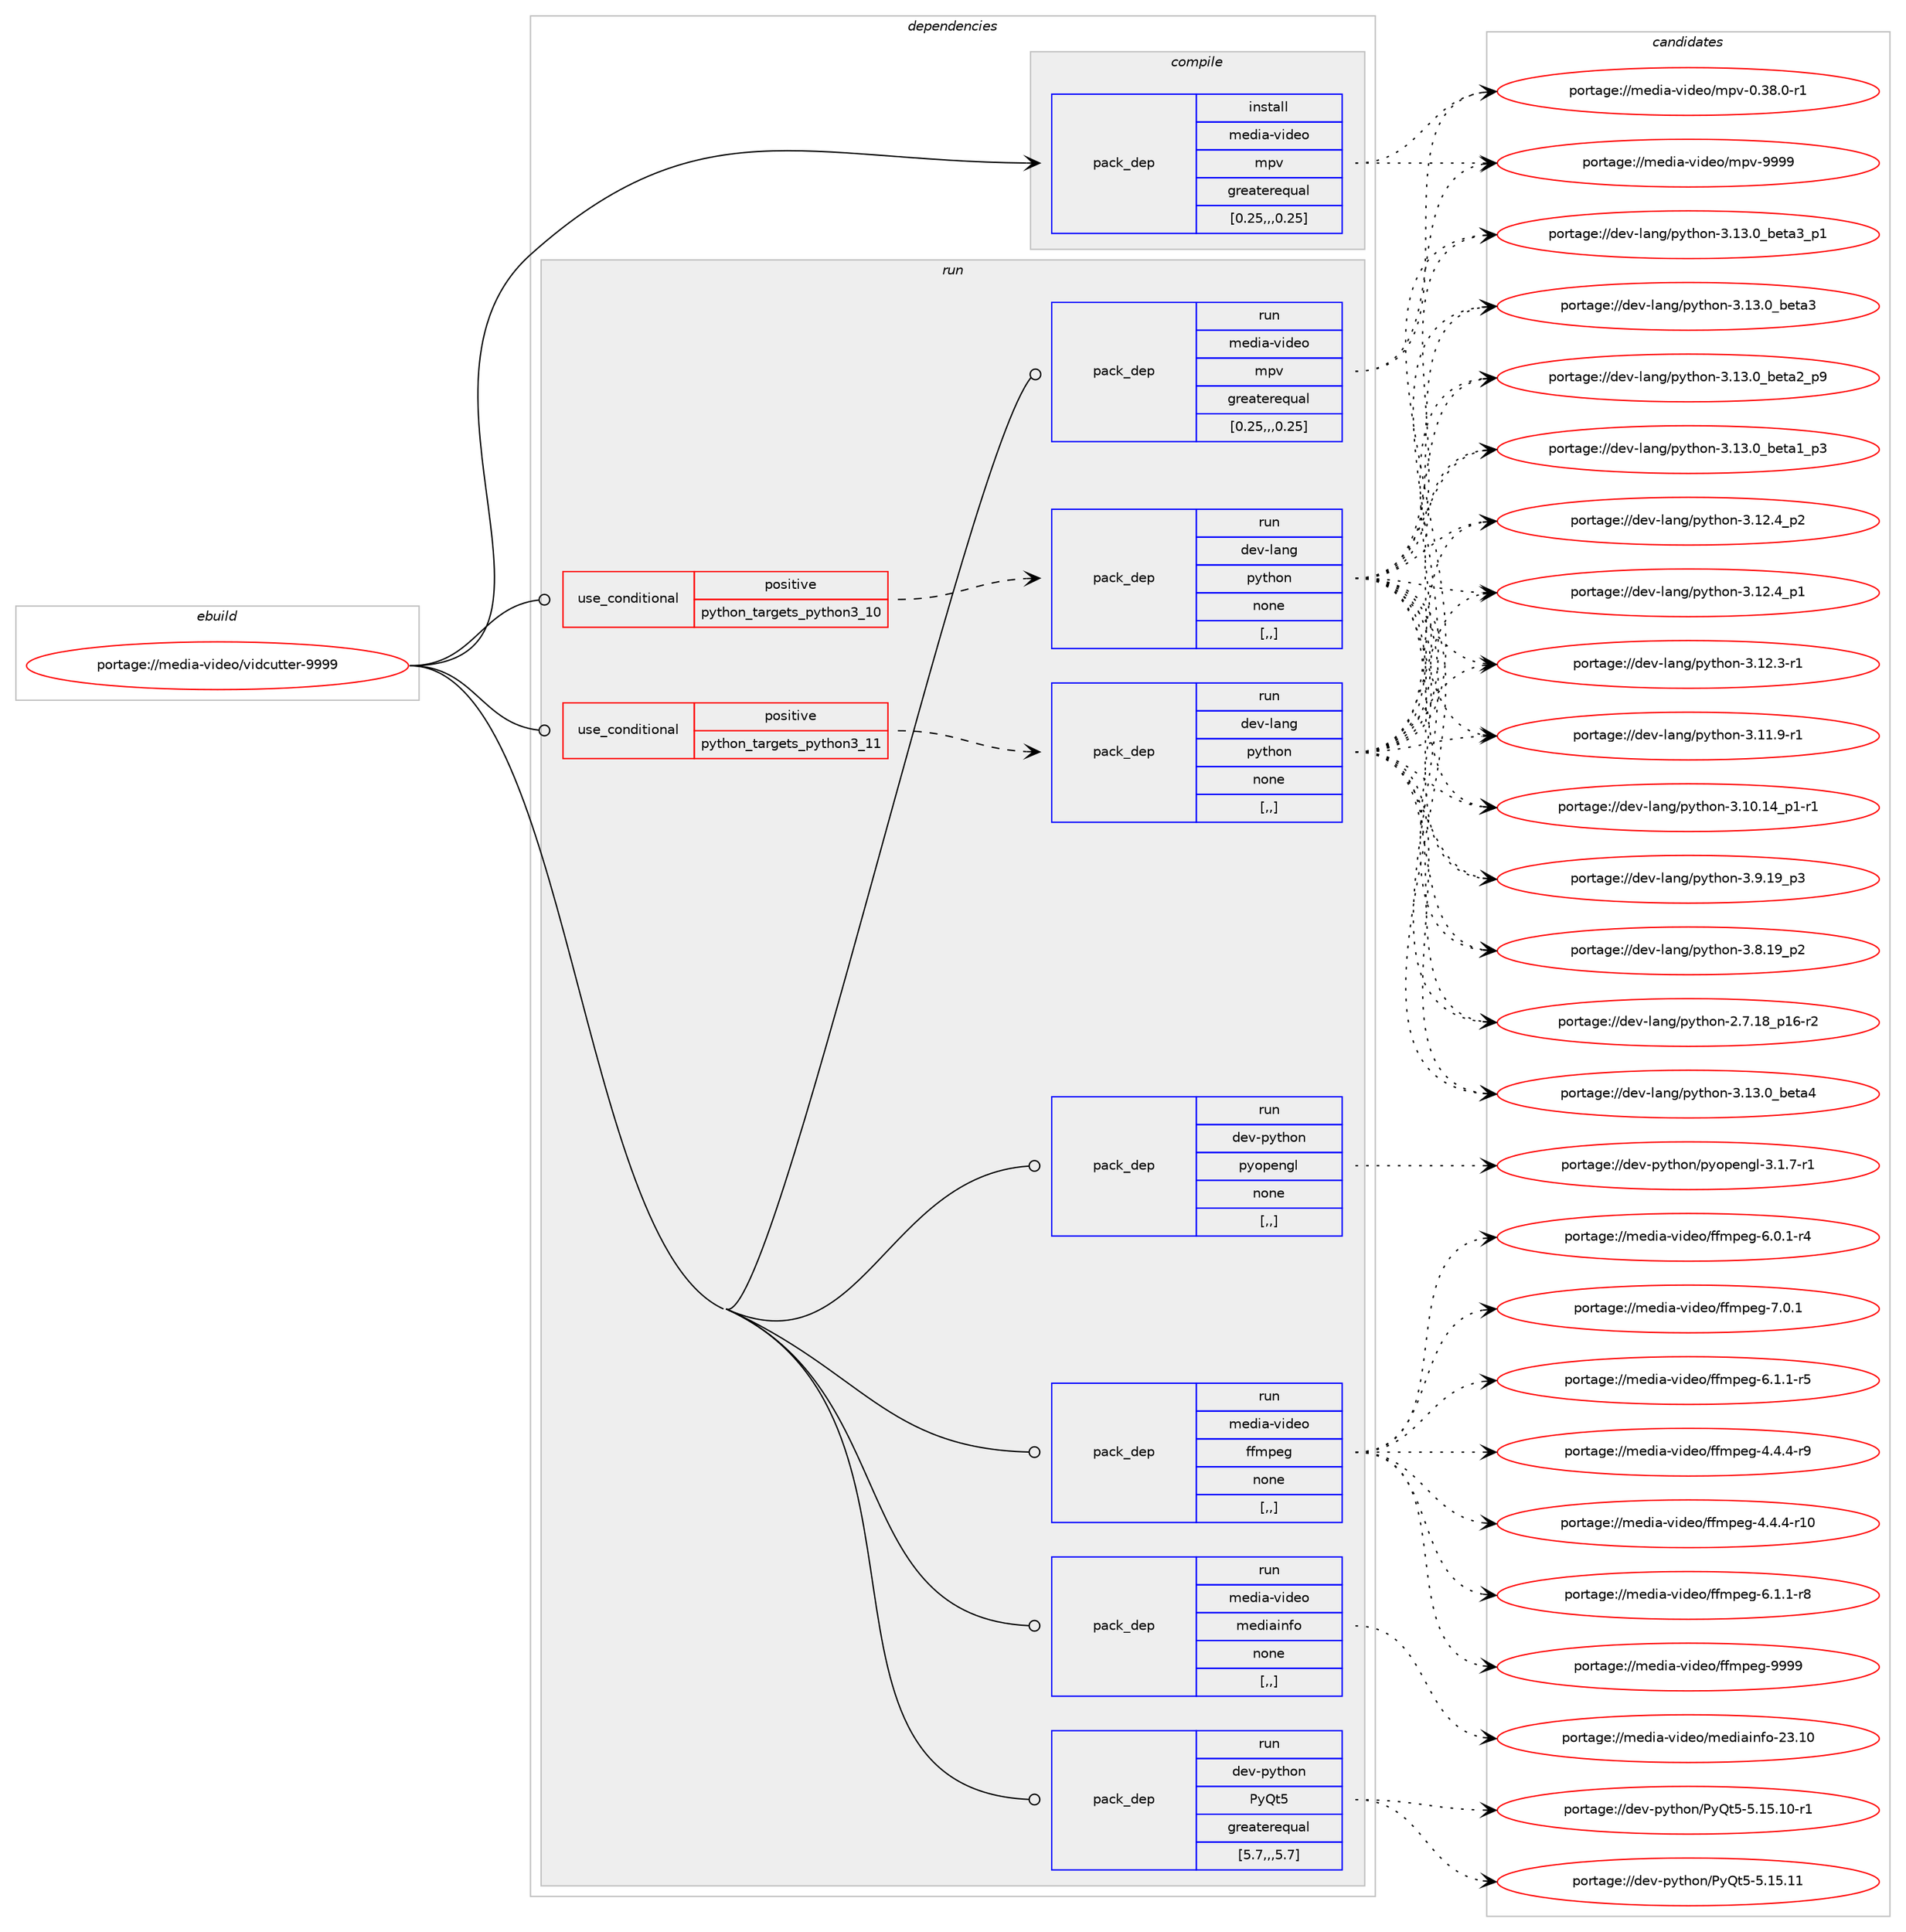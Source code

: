 digraph prolog {

# *************
# Graph options
# *************

newrank=true;
concentrate=true;
compound=true;
graph [rankdir=LR,fontname=Helvetica,fontsize=10,ranksep=1.5];#, ranksep=2.5, nodesep=0.2];
edge  [arrowhead=vee];
node  [fontname=Helvetica,fontsize=10];

# **********
# The ebuild
# **********

subgraph cluster_leftcol {
color=gray;
label=<<i>ebuild</i>>;
id [label="portage://media-video/vidcutter-9999", color=red, width=4, href="../media-video/vidcutter-9999.svg"];
}

# ****************
# The dependencies
# ****************

subgraph cluster_midcol {
color=gray;
label=<<i>dependencies</i>>;
subgraph cluster_compile {
fillcolor="#eeeeee";
style=filled;
label=<<i>compile</i>>;
subgraph pack245726 {
dependency333923 [label=<<TABLE BORDER="0" CELLBORDER="1" CELLSPACING="0" CELLPADDING="4" WIDTH="220"><TR><TD ROWSPAN="6" CELLPADDING="30">pack_dep</TD></TR><TR><TD WIDTH="110">install</TD></TR><TR><TD>media-video</TD></TR><TR><TD>mpv</TD></TR><TR><TD>greaterequal</TD></TR><TR><TD>[0.25,,,0.25]</TD></TR></TABLE>>, shape=none, color=blue];
}
id:e -> dependency333923:w [weight=20,style="solid",arrowhead="vee"];
}
subgraph cluster_compileandrun {
fillcolor="#eeeeee";
style=filled;
label=<<i>compile and run</i>>;
}
subgraph cluster_run {
fillcolor="#eeeeee";
style=filled;
label=<<i>run</i>>;
subgraph cond85653 {
dependency333924 [label=<<TABLE BORDER="0" CELLBORDER="1" CELLSPACING="0" CELLPADDING="4"><TR><TD ROWSPAN="3" CELLPADDING="10">use_conditional</TD></TR><TR><TD>positive</TD></TR><TR><TD>python_targets_python3_10</TD></TR></TABLE>>, shape=none, color=red];
subgraph pack245727 {
dependency333925 [label=<<TABLE BORDER="0" CELLBORDER="1" CELLSPACING="0" CELLPADDING="4" WIDTH="220"><TR><TD ROWSPAN="6" CELLPADDING="30">pack_dep</TD></TR><TR><TD WIDTH="110">run</TD></TR><TR><TD>dev-lang</TD></TR><TR><TD>python</TD></TR><TR><TD>none</TD></TR><TR><TD>[,,]</TD></TR></TABLE>>, shape=none, color=blue];
}
dependency333924:e -> dependency333925:w [weight=20,style="dashed",arrowhead="vee"];
}
id:e -> dependency333924:w [weight=20,style="solid",arrowhead="odot"];
subgraph cond85654 {
dependency333926 [label=<<TABLE BORDER="0" CELLBORDER="1" CELLSPACING="0" CELLPADDING="4"><TR><TD ROWSPAN="3" CELLPADDING="10">use_conditional</TD></TR><TR><TD>positive</TD></TR><TR><TD>python_targets_python3_11</TD></TR></TABLE>>, shape=none, color=red];
subgraph pack245728 {
dependency333927 [label=<<TABLE BORDER="0" CELLBORDER="1" CELLSPACING="0" CELLPADDING="4" WIDTH="220"><TR><TD ROWSPAN="6" CELLPADDING="30">pack_dep</TD></TR><TR><TD WIDTH="110">run</TD></TR><TR><TD>dev-lang</TD></TR><TR><TD>python</TD></TR><TR><TD>none</TD></TR><TR><TD>[,,]</TD></TR></TABLE>>, shape=none, color=blue];
}
dependency333926:e -> dependency333927:w [weight=20,style="dashed",arrowhead="vee"];
}
id:e -> dependency333926:w [weight=20,style="solid",arrowhead="odot"];
subgraph pack245729 {
dependency333928 [label=<<TABLE BORDER="0" CELLBORDER="1" CELLSPACING="0" CELLPADDING="4" WIDTH="220"><TR><TD ROWSPAN="6" CELLPADDING="30">pack_dep</TD></TR><TR><TD WIDTH="110">run</TD></TR><TR><TD>dev-python</TD></TR><TR><TD>PyQt5</TD></TR><TR><TD>greaterequal</TD></TR><TR><TD>[5.7,,,5.7]</TD></TR></TABLE>>, shape=none, color=blue];
}
id:e -> dependency333928:w [weight=20,style="solid",arrowhead="odot"];
subgraph pack245730 {
dependency333929 [label=<<TABLE BORDER="0" CELLBORDER="1" CELLSPACING="0" CELLPADDING="4" WIDTH="220"><TR><TD ROWSPAN="6" CELLPADDING="30">pack_dep</TD></TR><TR><TD WIDTH="110">run</TD></TR><TR><TD>dev-python</TD></TR><TR><TD>pyopengl</TD></TR><TR><TD>none</TD></TR><TR><TD>[,,]</TD></TR></TABLE>>, shape=none, color=blue];
}
id:e -> dependency333929:w [weight=20,style="solid",arrowhead="odot"];
subgraph pack245731 {
dependency333930 [label=<<TABLE BORDER="0" CELLBORDER="1" CELLSPACING="0" CELLPADDING="4" WIDTH="220"><TR><TD ROWSPAN="6" CELLPADDING="30">pack_dep</TD></TR><TR><TD WIDTH="110">run</TD></TR><TR><TD>media-video</TD></TR><TR><TD>ffmpeg</TD></TR><TR><TD>none</TD></TR><TR><TD>[,,]</TD></TR></TABLE>>, shape=none, color=blue];
}
id:e -> dependency333930:w [weight=20,style="solid",arrowhead="odot"];
subgraph pack245732 {
dependency333931 [label=<<TABLE BORDER="0" CELLBORDER="1" CELLSPACING="0" CELLPADDING="4" WIDTH="220"><TR><TD ROWSPAN="6" CELLPADDING="30">pack_dep</TD></TR><TR><TD WIDTH="110">run</TD></TR><TR><TD>media-video</TD></TR><TR><TD>mediainfo</TD></TR><TR><TD>none</TD></TR><TR><TD>[,,]</TD></TR></TABLE>>, shape=none, color=blue];
}
id:e -> dependency333931:w [weight=20,style="solid",arrowhead="odot"];
subgraph pack245733 {
dependency333932 [label=<<TABLE BORDER="0" CELLBORDER="1" CELLSPACING="0" CELLPADDING="4" WIDTH="220"><TR><TD ROWSPAN="6" CELLPADDING="30">pack_dep</TD></TR><TR><TD WIDTH="110">run</TD></TR><TR><TD>media-video</TD></TR><TR><TD>mpv</TD></TR><TR><TD>greaterequal</TD></TR><TR><TD>[0.25,,,0.25]</TD></TR></TABLE>>, shape=none, color=blue];
}
id:e -> dependency333932:w [weight=20,style="solid",arrowhead="odot"];
}
}

# **************
# The candidates
# **************

subgraph cluster_choices {
rank=same;
color=gray;
label=<<i>candidates</i>>;

subgraph choice245726 {
color=black;
nodesep=1;
choice1091011001059745118105100101111471091121184557575757 [label="portage://media-video/mpv-9999", color=red, width=4,href="../media-video/mpv-9999.svg"];
choice109101100105974511810510010111147109112118454846515646484511449 [label="portage://media-video/mpv-0.38.0-r1", color=red, width=4,href="../media-video/mpv-0.38.0-r1.svg"];
dependency333923:e -> choice1091011001059745118105100101111471091121184557575757:w [style=dotted,weight="100"];
dependency333923:e -> choice109101100105974511810510010111147109112118454846515646484511449:w [style=dotted,weight="100"];
}
subgraph choice245727 {
color=black;
nodesep=1;
choice1001011184510897110103471121211161041111104551464951464895981011169752 [label="portage://dev-lang/python-3.13.0_beta4", color=red, width=4,href="../dev-lang/python-3.13.0_beta4.svg"];
choice10010111845108971101034711212111610411111045514649514648959810111697519511249 [label="portage://dev-lang/python-3.13.0_beta3_p1", color=red, width=4,href="../dev-lang/python-3.13.0_beta3_p1.svg"];
choice1001011184510897110103471121211161041111104551464951464895981011169751 [label="portage://dev-lang/python-3.13.0_beta3", color=red, width=4,href="../dev-lang/python-3.13.0_beta3.svg"];
choice10010111845108971101034711212111610411111045514649514648959810111697509511257 [label="portage://dev-lang/python-3.13.0_beta2_p9", color=red, width=4,href="../dev-lang/python-3.13.0_beta2_p9.svg"];
choice10010111845108971101034711212111610411111045514649514648959810111697499511251 [label="portage://dev-lang/python-3.13.0_beta1_p3", color=red, width=4,href="../dev-lang/python-3.13.0_beta1_p3.svg"];
choice100101118451089711010347112121116104111110455146495046529511250 [label="portage://dev-lang/python-3.12.4_p2", color=red, width=4,href="../dev-lang/python-3.12.4_p2.svg"];
choice100101118451089711010347112121116104111110455146495046529511249 [label="portage://dev-lang/python-3.12.4_p1", color=red, width=4,href="../dev-lang/python-3.12.4_p1.svg"];
choice100101118451089711010347112121116104111110455146495046514511449 [label="portage://dev-lang/python-3.12.3-r1", color=red, width=4,href="../dev-lang/python-3.12.3-r1.svg"];
choice100101118451089711010347112121116104111110455146494946574511449 [label="portage://dev-lang/python-3.11.9-r1", color=red, width=4,href="../dev-lang/python-3.11.9-r1.svg"];
choice100101118451089711010347112121116104111110455146494846495295112494511449 [label="portage://dev-lang/python-3.10.14_p1-r1", color=red, width=4,href="../dev-lang/python-3.10.14_p1-r1.svg"];
choice100101118451089711010347112121116104111110455146574649579511251 [label="portage://dev-lang/python-3.9.19_p3", color=red, width=4,href="../dev-lang/python-3.9.19_p3.svg"];
choice100101118451089711010347112121116104111110455146564649579511250 [label="portage://dev-lang/python-3.8.19_p2", color=red, width=4,href="../dev-lang/python-3.8.19_p2.svg"];
choice100101118451089711010347112121116104111110455046554649569511249544511450 [label="portage://dev-lang/python-2.7.18_p16-r2", color=red, width=4,href="../dev-lang/python-2.7.18_p16-r2.svg"];
dependency333925:e -> choice1001011184510897110103471121211161041111104551464951464895981011169752:w [style=dotted,weight="100"];
dependency333925:e -> choice10010111845108971101034711212111610411111045514649514648959810111697519511249:w [style=dotted,weight="100"];
dependency333925:e -> choice1001011184510897110103471121211161041111104551464951464895981011169751:w [style=dotted,weight="100"];
dependency333925:e -> choice10010111845108971101034711212111610411111045514649514648959810111697509511257:w [style=dotted,weight="100"];
dependency333925:e -> choice10010111845108971101034711212111610411111045514649514648959810111697499511251:w [style=dotted,weight="100"];
dependency333925:e -> choice100101118451089711010347112121116104111110455146495046529511250:w [style=dotted,weight="100"];
dependency333925:e -> choice100101118451089711010347112121116104111110455146495046529511249:w [style=dotted,weight="100"];
dependency333925:e -> choice100101118451089711010347112121116104111110455146495046514511449:w [style=dotted,weight="100"];
dependency333925:e -> choice100101118451089711010347112121116104111110455146494946574511449:w [style=dotted,weight="100"];
dependency333925:e -> choice100101118451089711010347112121116104111110455146494846495295112494511449:w [style=dotted,weight="100"];
dependency333925:e -> choice100101118451089711010347112121116104111110455146574649579511251:w [style=dotted,weight="100"];
dependency333925:e -> choice100101118451089711010347112121116104111110455146564649579511250:w [style=dotted,weight="100"];
dependency333925:e -> choice100101118451089711010347112121116104111110455046554649569511249544511450:w [style=dotted,weight="100"];
}
subgraph choice245728 {
color=black;
nodesep=1;
choice1001011184510897110103471121211161041111104551464951464895981011169752 [label="portage://dev-lang/python-3.13.0_beta4", color=red, width=4,href="../dev-lang/python-3.13.0_beta4.svg"];
choice10010111845108971101034711212111610411111045514649514648959810111697519511249 [label="portage://dev-lang/python-3.13.0_beta3_p1", color=red, width=4,href="../dev-lang/python-3.13.0_beta3_p1.svg"];
choice1001011184510897110103471121211161041111104551464951464895981011169751 [label="portage://dev-lang/python-3.13.0_beta3", color=red, width=4,href="../dev-lang/python-3.13.0_beta3.svg"];
choice10010111845108971101034711212111610411111045514649514648959810111697509511257 [label="portage://dev-lang/python-3.13.0_beta2_p9", color=red, width=4,href="../dev-lang/python-3.13.0_beta2_p9.svg"];
choice10010111845108971101034711212111610411111045514649514648959810111697499511251 [label="portage://dev-lang/python-3.13.0_beta1_p3", color=red, width=4,href="../dev-lang/python-3.13.0_beta1_p3.svg"];
choice100101118451089711010347112121116104111110455146495046529511250 [label="portage://dev-lang/python-3.12.4_p2", color=red, width=4,href="../dev-lang/python-3.12.4_p2.svg"];
choice100101118451089711010347112121116104111110455146495046529511249 [label="portage://dev-lang/python-3.12.4_p1", color=red, width=4,href="../dev-lang/python-3.12.4_p1.svg"];
choice100101118451089711010347112121116104111110455146495046514511449 [label="portage://dev-lang/python-3.12.3-r1", color=red, width=4,href="../dev-lang/python-3.12.3-r1.svg"];
choice100101118451089711010347112121116104111110455146494946574511449 [label="portage://dev-lang/python-3.11.9-r1", color=red, width=4,href="../dev-lang/python-3.11.9-r1.svg"];
choice100101118451089711010347112121116104111110455146494846495295112494511449 [label="portage://dev-lang/python-3.10.14_p1-r1", color=red, width=4,href="../dev-lang/python-3.10.14_p1-r1.svg"];
choice100101118451089711010347112121116104111110455146574649579511251 [label="portage://dev-lang/python-3.9.19_p3", color=red, width=4,href="../dev-lang/python-3.9.19_p3.svg"];
choice100101118451089711010347112121116104111110455146564649579511250 [label="portage://dev-lang/python-3.8.19_p2", color=red, width=4,href="../dev-lang/python-3.8.19_p2.svg"];
choice100101118451089711010347112121116104111110455046554649569511249544511450 [label="portage://dev-lang/python-2.7.18_p16-r2", color=red, width=4,href="../dev-lang/python-2.7.18_p16-r2.svg"];
dependency333927:e -> choice1001011184510897110103471121211161041111104551464951464895981011169752:w [style=dotted,weight="100"];
dependency333927:e -> choice10010111845108971101034711212111610411111045514649514648959810111697519511249:w [style=dotted,weight="100"];
dependency333927:e -> choice1001011184510897110103471121211161041111104551464951464895981011169751:w [style=dotted,weight="100"];
dependency333927:e -> choice10010111845108971101034711212111610411111045514649514648959810111697509511257:w [style=dotted,weight="100"];
dependency333927:e -> choice10010111845108971101034711212111610411111045514649514648959810111697499511251:w [style=dotted,weight="100"];
dependency333927:e -> choice100101118451089711010347112121116104111110455146495046529511250:w [style=dotted,weight="100"];
dependency333927:e -> choice100101118451089711010347112121116104111110455146495046529511249:w [style=dotted,weight="100"];
dependency333927:e -> choice100101118451089711010347112121116104111110455146495046514511449:w [style=dotted,weight="100"];
dependency333927:e -> choice100101118451089711010347112121116104111110455146494946574511449:w [style=dotted,weight="100"];
dependency333927:e -> choice100101118451089711010347112121116104111110455146494846495295112494511449:w [style=dotted,weight="100"];
dependency333927:e -> choice100101118451089711010347112121116104111110455146574649579511251:w [style=dotted,weight="100"];
dependency333927:e -> choice100101118451089711010347112121116104111110455146564649579511250:w [style=dotted,weight="100"];
dependency333927:e -> choice100101118451089711010347112121116104111110455046554649569511249544511450:w [style=dotted,weight="100"];
}
subgraph choice245729 {
color=black;
nodesep=1;
choice10010111845112121116104111110478012181116534553464953464949 [label="portage://dev-python/PyQt5-5.15.11", color=red, width=4,href="../dev-python/PyQt5-5.15.11.svg"];
choice100101118451121211161041111104780121811165345534649534649484511449 [label="portage://dev-python/PyQt5-5.15.10-r1", color=red, width=4,href="../dev-python/PyQt5-5.15.10-r1.svg"];
dependency333928:e -> choice10010111845112121116104111110478012181116534553464953464949:w [style=dotted,weight="100"];
dependency333928:e -> choice100101118451121211161041111104780121811165345534649534649484511449:w [style=dotted,weight="100"];
}
subgraph choice245730 {
color=black;
nodesep=1;
choice10010111845112121116104111110471121211111121011101031084551464946554511449 [label="portage://dev-python/pyopengl-3.1.7-r1", color=red, width=4,href="../dev-python/pyopengl-3.1.7-r1.svg"];
dependency333929:e -> choice10010111845112121116104111110471121211111121011101031084551464946554511449:w [style=dotted,weight="100"];
}
subgraph choice245731 {
color=black;
nodesep=1;
choice1091011001059745118105100101111471021021091121011034557575757 [label="portage://media-video/ffmpeg-9999", color=red, width=4,href="../media-video/ffmpeg-9999.svg"];
choice109101100105974511810510010111147102102109112101103455546484649 [label="portage://media-video/ffmpeg-7.0.1", color=red, width=4,href="../media-video/ffmpeg-7.0.1.svg"];
choice1091011001059745118105100101111471021021091121011034554464946494511456 [label="portage://media-video/ffmpeg-6.1.1-r8", color=red, width=4,href="../media-video/ffmpeg-6.1.1-r8.svg"];
choice1091011001059745118105100101111471021021091121011034554464946494511453 [label="portage://media-video/ffmpeg-6.1.1-r5", color=red, width=4,href="../media-video/ffmpeg-6.1.1-r5.svg"];
choice1091011001059745118105100101111471021021091121011034554464846494511452 [label="portage://media-video/ffmpeg-6.0.1-r4", color=red, width=4,href="../media-video/ffmpeg-6.0.1-r4.svg"];
choice1091011001059745118105100101111471021021091121011034552465246524511457 [label="portage://media-video/ffmpeg-4.4.4-r9", color=red, width=4,href="../media-video/ffmpeg-4.4.4-r9.svg"];
choice109101100105974511810510010111147102102109112101103455246524652451144948 [label="portage://media-video/ffmpeg-4.4.4-r10", color=red, width=4,href="../media-video/ffmpeg-4.4.4-r10.svg"];
dependency333930:e -> choice1091011001059745118105100101111471021021091121011034557575757:w [style=dotted,weight="100"];
dependency333930:e -> choice109101100105974511810510010111147102102109112101103455546484649:w [style=dotted,weight="100"];
dependency333930:e -> choice1091011001059745118105100101111471021021091121011034554464946494511456:w [style=dotted,weight="100"];
dependency333930:e -> choice1091011001059745118105100101111471021021091121011034554464946494511453:w [style=dotted,weight="100"];
dependency333930:e -> choice1091011001059745118105100101111471021021091121011034554464846494511452:w [style=dotted,weight="100"];
dependency333930:e -> choice1091011001059745118105100101111471021021091121011034552465246524511457:w [style=dotted,weight="100"];
dependency333930:e -> choice109101100105974511810510010111147102102109112101103455246524652451144948:w [style=dotted,weight="100"];
}
subgraph choice245732 {
color=black;
nodesep=1;
choice10910110010597451181051001011114710910110010597105110102111455051464948 [label="portage://media-video/mediainfo-23.10", color=red, width=4,href="../media-video/mediainfo-23.10.svg"];
dependency333931:e -> choice10910110010597451181051001011114710910110010597105110102111455051464948:w [style=dotted,weight="100"];
}
subgraph choice245733 {
color=black;
nodesep=1;
choice1091011001059745118105100101111471091121184557575757 [label="portage://media-video/mpv-9999", color=red, width=4,href="../media-video/mpv-9999.svg"];
choice109101100105974511810510010111147109112118454846515646484511449 [label="portage://media-video/mpv-0.38.0-r1", color=red, width=4,href="../media-video/mpv-0.38.0-r1.svg"];
dependency333932:e -> choice1091011001059745118105100101111471091121184557575757:w [style=dotted,weight="100"];
dependency333932:e -> choice109101100105974511810510010111147109112118454846515646484511449:w [style=dotted,weight="100"];
}
}

}
